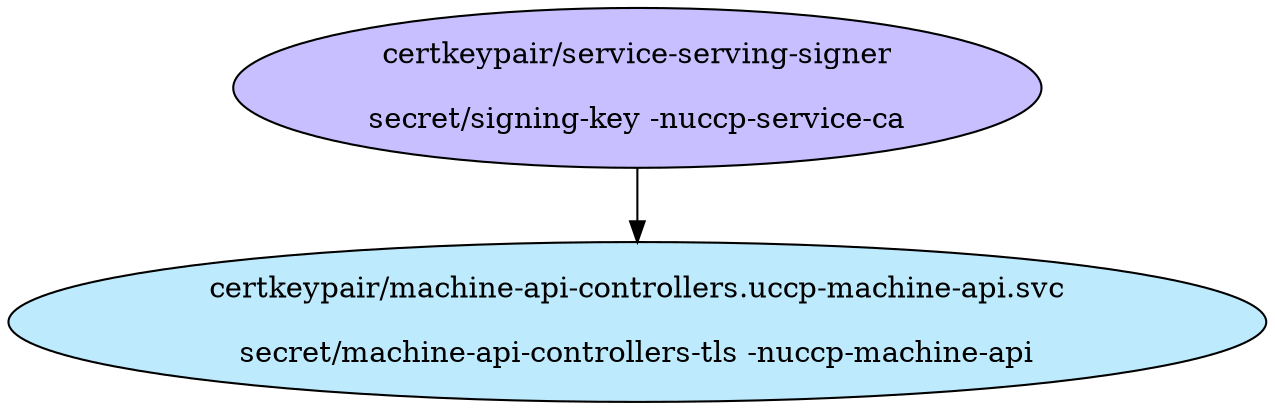 digraph "Local Certificate" {
  // Node definitions.
  1 [
    label="certkeypair/service-serving-signer\n\nsecret/signing-key -nuccp-service-ca\n"
    style=filled
    fillcolor="#c7bfff"
  ];
  43 [
    label="certkeypair/machine-api-controllers.uccp-machine-api.svc\n\nsecret/machine-api-controllers-tls -nuccp-machine-api\n"
    style=filled
    fillcolor="#bdebfd"
  ];

  // Edge definitions.
  1 -> 43;
}